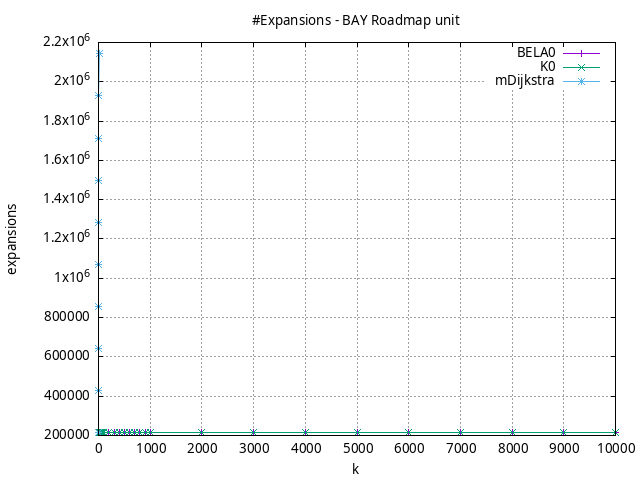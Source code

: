 #!/usr/bin/gnuplot
# -*- coding: utf-8 -*-
#
# results/roadmap/unit/BAY/USA-road-d.BAY.brute-force.expansions.gnuplot
#
# Started on 01/09/2024 14:27:59
# Author: Carlos Linares López
set grid
set xlabel "k"
set ylabel "expansions"

set title "#Expansions - BAY Roadmap unit"

set terminal png enhanced font "Ariel,10"
set output 'USA-road-d.BAY.brute-force.expansions.png'

plot "-" title "BELA0"      with linesp, "-" title "K0"      with linesp, "-" title "mDijkstra"      with linesp

	1 214123.62
	2 214123.62
	3 214130.06
	4 214130.06
	5 214138.31
	6 214138.31
	7 214138.31
	8 214138.31
	9 214164.52
	10 214164.52
	20 214189.82
	30 214194.62
	40 214205.13
	50 214230.69
	60 214239.83
	70 214253.57
	80 214265.73
	90 214265.73
	100 214278.23
	200 214335.65
	300 214410.78
	400 214450.66
	500 214470.09
	600 214485.47
	700 214505.92
	800 214516.97
	900 214520.72
	1000 214527.18
	2000 214597.82
	3000 214626.01
	4000 214704.12
	5000 214750.83
	6000 214795.83
	7000 214805.05
	8000 214835.16
	9000 214863.48
	10000 214880.48
end
	1 214164.51
	2 215244.47
	3 215263.85
	4 215263.85
	5 215273.07
	6 215273.07
	7 215273.07
	8 215273.07
	9 215273.07
	10 215285.94
	20 215353.15
	30 215369.77
	40 215398.88
	50 215404.32
	60 215433.32
	70 215460.75
	80 215464.54
	90 215483.37
	100 215483.37
	200 215576.41
	300 215681.17
	400 215731.17
	500 215749.66
	600 215780.35
	700 215801.07
	800 215822.64
	900 215830.13
	1000 215837.3
	2000 215934.08
	3000 215976.79
	4000 216069.62
	5000 216126.31
	6000 216184.39
	7000 216210.54
	8000 216240.0
	9000 216270.33
	10000 216295.69
end
	1 214123.62
	2 428292.6
	3 642481.58
	4 856648.37
	5 1070963.65
	6 1285138.23
	7 1499391.16
	8 1713478.85
	9 1928039.84
	10 2142130.55
end
